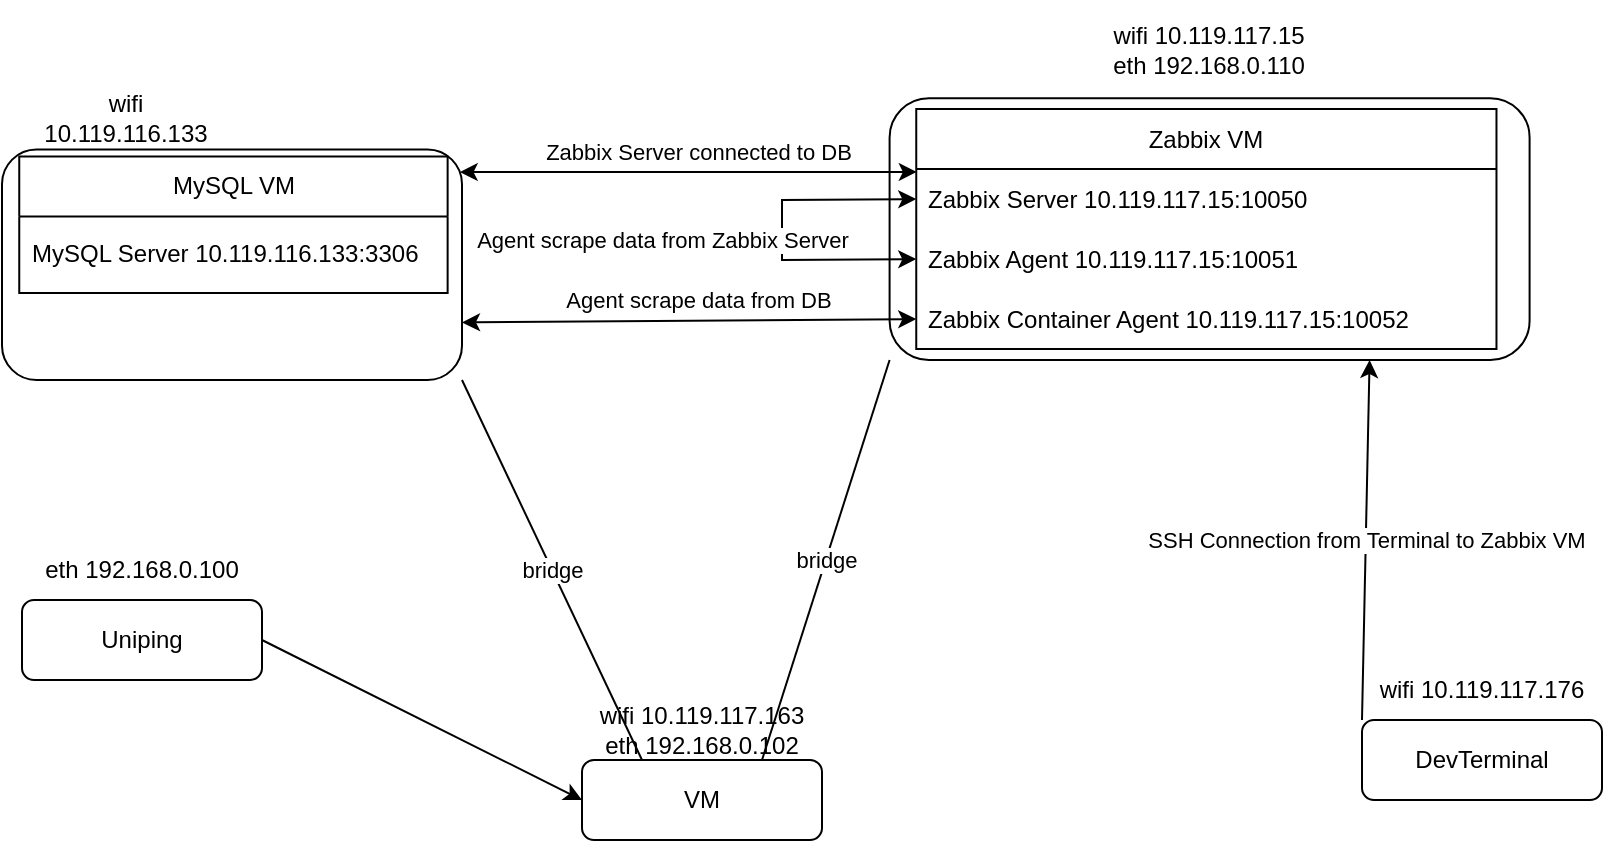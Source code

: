 <mxfile version="23.1.6" type="github">
  <diagram id="C5RBs43oDa-KdzZeNtuy" name="Page-1">
    <mxGraphModel dx="953" dy="528" grid="1" gridSize="10" guides="1" tooltips="1" connect="1" arrows="1" fold="1" page="1" pageScale="1" pageWidth="827" pageHeight="1169" math="0" shadow="0">
      <root>
        <mxCell id="WIyWlLk6GJQsqaUBKTNV-0" />
        <mxCell id="WIyWlLk6GJQsqaUBKTNV-1" parent="WIyWlLk6GJQsqaUBKTNV-0" />
        <mxCell id="tw2AUYOSc2pJroIqfaaH-5" value="bridge" style="endArrow=none;html=1;rounded=0;entryX=0;entryY=1;entryDx=0;entryDy=0;exitX=0.75;exitY=1;exitDx=0;exitDy=0;" parent="WIyWlLk6GJQsqaUBKTNV-1" source="tw2AUYOSc2pJroIqfaaH-7" target="WIyWlLk6GJQsqaUBKTNV-12" edge="1">
          <mxGeometry width="50" height="50" relative="1" as="geometry">
            <mxPoint x="430" y="440" as="sourcePoint" />
            <mxPoint x="480" y="390" as="targetPoint" />
          </mxGeometry>
        </mxCell>
        <mxCell id="tw2AUYOSc2pJroIqfaaH-6" value="bridge" style="endArrow=none;html=1;rounded=0;entryX=1;entryY=1;entryDx=0;entryDy=0;exitX=0.25;exitY=1;exitDx=0;exitDy=0;" parent="WIyWlLk6GJQsqaUBKTNV-1" source="tw2AUYOSc2pJroIqfaaH-7" target="WIyWlLk6GJQsqaUBKTNV-11" edge="1">
          <mxGeometry width="50" height="50" relative="1" as="geometry">
            <mxPoint x="320" y="360" as="sourcePoint" />
            <mxPoint x="350" y="330" as="targetPoint" />
          </mxGeometry>
        </mxCell>
        <mxCell id="tw2AUYOSc2pJroIqfaaH-15" value="" style="group;movable=1;resizable=1;rotatable=1;deletable=1;editable=1;locked=0;connectable=1;" parent="WIyWlLk6GJQsqaUBKTNV-1" vertex="1" connectable="0">
          <mxGeometry x="310" y="390" width="120" height="70" as="geometry" />
        </mxCell>
        <mxCell id="WIyWlLk6GJQsqaUBKTNV-7" value="VM" style="rounded=1;whiteSpace=wrap;html=1;fontSize=12;glass=0;strokeWidth=1;shadow=0;" parent="tw2AUYOSc2pJroIqfaaH-15" vertex="1">
          <mxGeometry y="30" width="120" height="40" as="geometry" />
        </mxCell>
        <mxCell id="tw2AUYOSc2pJroIqfaaH-7" value="wifi 10.119.117.163&lt;br&gt;eth 192.168.0.102" style="text;html=1;align=center;verticalAlign=middle;whiteSpace=wrap;rounded=0;" parent="tw2AUYOSc2pJroIqfaaH-15" vertex="1">
          <mxGeometry width="120" height="30" as="geometry" />
        </mxCell>
        <mxCell id="tw2AUYOSc2pJroIqfaaH-16" value="" style="group" parent="WIyWlLk6GJQsqaUBKTNV-1" vertex="1" connectable="0">
          <mxGeometry x="30" y="310" width="120" height="70" as="geometry" />
        </mxCell>
        <mxCell id="tw2AUYOSc2pJroIqfaaH-12" value="Uniping" style="rounded=1;whiteSpace=wrap;html=1;fontSize=12;glass=0;strokeWidth=1;shadow=0;" parent="tw2AUYOSc2pJroIqfaaH-16" vertex="1">
          <mxGeometry y="30" width="120" height="40" as="geometry" />
        </mxCell>
        <mxCell id="tw2AUYOSc2pJroIqfaaH-13" value="eth 192.168.0.100" style="text;html=1;align=center;verticalAlign=middle;whiteSpace=wrap;rounded=0;" parent="tw2AUYOSc2pJroIqfaaH-16" vertex="1">
          <mxGeometry width="120" height="30" as="geometry" />
        </mxCell>
        <mxCell id="tw2AUYOSc2pJroIqfaaH-25" value="" style="group" parent="WIyWlLk6GJQsqaUBKTNV-1" vertex="1" connectable="0">
          <mxGeometry x="700" y="370" width="120" height="70" as="geometry" />
        </mxCell>
        <mxCell id="tw2AUYOSc2pJroIqfaaH-23" value="DevTerminal" style="rounded=1;whiteSpace=wrap;html=1;fontSize=12;glass=0;strokeWidth=1;shadow=0;" parent="tw2AUYOSc2pJroIqfaaH-25" vertex="1">
          <mxGeometry y="30" width="120" height="40" as="geometry" />
        </mxCell>
        <mxCell id="tw2AUYOSc2pJroIqfaaH-24" value="wifi 10.119.117.176" style="text;html=1;align=center;verticalAlign=middle;whiteSpace=wrap;rounded=0;" parent="tw2AUYOSc2pJroIqfaaH-25" vertex="1">
          <mxGeometry width="120" height="30" as="geometry" />
        </mxCell>
        <mxCell id="aIKH67vCFOzoPOkgElsJ-0" value="" style="endArrow=classic;html=1;rounded=0;entryX=0;entryY=0.5;entryDx=0;entryDy=0;exitX=1;exitY=0.5;exitDx=0;exitDy=0;" edge="1" parent="WIyWlLk6GJQsqaUBKTNV-1" source="tw2AUYOSc2pJroIqfaaH-12" target="WIyWlLk6GJQsqaUBKTNV-7">
          <mxGeometry width="50" height="50" relative="1" as="geometry">
            <mxPoint x="196" y="360" as="sourcePoint" />
            <mxPoint x="246" y="310" as="targetPoint" />
          </mxGeometry>
        </mxCell>
        <mxCell id="aIKH67vCFOzoPOkgElsJ-1" value="SSH Connection from Terminal to Zabbix VM" style="endArrow=classic;html=1;rounded=0;entryX=0.75;entryY=1;entryDx=0;entryDy=0;exitX=0;exitY=0;exitDx=0;exitDy=0;" edge="1" parent="WIyWlLk6GJQsqaUBKTNV-1" source="tw2AUYOSc2pJroIqfaaH-23" target="WIyWlLk6GJQsqaUBKTNV-12">
          <mxGeometry width="50" height="50" relative="1" as="geometry">
            <mxPoint x="296" y="370" as="sourcePoint" />
            <mxPoint x="346" y="320" as="targetPoint" />
          </mxGeometry>
        </mxCell>
        <mxCell id="aIKH67vCFOzoPOkgElsJ-6" value="" style="group" vertex="1" connectable="0" parent="WIyWlLk6GJQsqaUBKTNV-1">
          <mxGeometry x="450" y="50" width="320" height="180" as="geometry" />
        </mxCell>
        <mxCell id="aIKH67vCFOzoPOkgElsJ-7" value="" style="group" vertex="1" connectable="0" parent="aIKH67vCFOzoPOkgElsJ-6">
          <mxGeometry x="13.793" y="-10" width="320" height="180" as="geometry" />
        </mxCell>
        <mxCell id="WIyWlLk6GJQsqaUBKTNV-12" value="" style="rounded=1;whiteSpace=wrap;html=1;fontSize=12;glass=0;strokeWidth=1;shadow=0;" parent="aIKH67vCFOzoPOkgElsJ-7" vertex="1">
          <mxGeometry y="49.091" width="320" height="130.909" as="geometry" />
        </mxCell>
        <mxCell id="tw2AUYOSc2pJroIqfaaH-8" value="wifi 10.119.117.15&lt;br&gt;eth 192.168.0.110" style="text;html=1;align=center;verticalAlign=middle;whiteSpace=wrap;rounded=0;" parent="aIKH67vCFOzoPOkgElsJ-7" vertex="1">
          <mxGeometry x="13.333" width="293.333" height="49.091" as="geometry" />
        </mxCell>
        <mxCell id="aIKH67vCFOzoPOkgElsJ-2" value="Zabbix VM" style="swimlane;fontStyle=0;childLayout=stackLayout;horizontal=1;startSize=30;horizontalStack=0;resizeParent=1;resizeParentMax=0;resizeLast=0;collapsible=1;marginBottom=0;whiteSpace=wrap;html=1;" vertex="1" parent="aIKH67vCFOzoPOkgElsJ-7">
          <mxGeometry x="13.331" y="54.55" width="290.117" height="120" as="geometry">
            <mxRectangle x="19.33" y="54.55" width="100" height="30" as="alternateBounds" />
          </mxGeometry>
        </mxCell>
        <mxCell id="aIKH67vCFOzoPOkgElsJ-3" value="Zabbix Server 10.119.117.15:10050" style="text;strokeColor=none;fillColor=none;align=left;verticalAlign=middle;spacingLeft=4;spacingRight=4;overflow=hidden;points=[[0,0.5],[1,0.5]];portConstraint=eastwest;rotatable=0;whiteSpace=wrap;html=1;" vertex="1" parent="aIKH67vCFOzoPOkgElsJ-2">
          <mxGeometry y="30" width="290.117" height="30" as="geometry" />
        </mxCell>
        <mxCell id="aIKH67vCFOzoPOkgElsJ-4" value="Zabbix Agent 10.119.117.15:10051" style="text;strokeColor=none;fillColor=none;align=left;verticalAlign=middle;spacingLeft=4;spacingRight=4;overflow=hidden;points=[[0,0.5],[1,0.5]];portConstraint=eastwest;rotatable=0;whiteSpace=wrap;html=1;" vertex="1" parent="aIKH67vCFOzoPOkgElsJ-2">
          <mxGeometry y="60" width="290.117" height="30" as="geometry" />
        </mxCell>
        <mxCell id="aIKH67vCFOzoPOkgElsJ-5" value="Zabbix Container Agent 10.119.117.15:10052" style="text;strokeColor=none;fillColor=none;align=left;verticalAlign=middle;spacingLeft=4;spacingRight=4;overflow=hidden;points=[[0,0.5],[1,0.5]];portConstraint=eastwest;rotatable=0;whiteSpace=wrap;html=1;" vertex="1" parent="aIKH67vCFOzoPOkgElsJ-2">
          <mxGeometry y="90" width="290.117" height="30" as="geometry" />
        </mxCell>
        <mxCell id="aIKH67vCFOzoPOkgElsJ-12" value="Agent scrape data from Zabbix Server" style="endArrow=classic;startArrow=classic;html=1;rounded=0;entryX=0;entryY=0.5;entryDx=0;entryDy=0;exitX=0;exitY=0.5;exitDx=0;exitDy=0;" edge="1" parent="aIKH67vCFOzoPOkgElsJ-2" source="aIKH67vCFOzoPOkgElsJ-3" target="aIKH67vCFOzoPOkgElsJ-4">
          <mxGeometry x="0.061" y="-60" width="50" height="50" relative="1" as="geometry">
            <mxPoint x="-34.021" y="15.45" as="sourcePoint" />
            <mxPoint x="-20.228" y="135.45" as="targetPoint" />
            <Array as="points">
              <mxPoint x="-67.124" y="45.45" />
              <mxPoint x="-67.124" y="75.45" />
            </Array>
            <mxPoint as="offset" />
          </mxGeometry>
        </mxCell>
        <mxCell id="aIKH67vCFOzoPOkgElsJ-10" value="Agent scrape data from DB" style="endArrow=classic;startArrow=classic;html=1;rounded=0;exitX=1;exitY=0.75;exitDx=0;exitDy=0;entryX=0;entryY=0.5;entryDx=0;entryDy=0;" edge="1" parent="WIyWlLk6GJQsqaUBKTNV-1" source="WIyWlLk6GJQsqaUBKTNV-11" target="aIKH67vCFOzoPOkgElsJ-5">
          <mxGeometry x="0.043" y="10" width="50" height="50" relative="1" as="geometry">
            <mxPoint x="470" y="320" as="sourcePoint" />
            <mxPoint x="490" y="200" as="targetPoint" />
            <Array as="points" />
            <mxPoint as="offset" />
          </mxGeometry>
        </mxCell>
        <mxCell id="aIKH67vCFOzoPOkgElsJ-11" value="Zabbix Server connected to DB" style="endArrow=classic;startArrow=classic;html=1;rounded=0;entryX=0.001;entryY=0.048;entryDx=0;entryDy=0;exitX=0.995;exitY=0.098;exitDx=0;exitDy=0;entryPerimeter=0;exitPerimeter=0;" edge="1" parent="WIyWlLk6GJQsqaUBKTNV-1" source="WIyWlLk6GJQsqaUBKTNV-11" target="aIKH67vCFOzoPOkgElsJ-3">
          <mxGeometry x="0.043" y="10" width="50" height="50" relative="1" as="geometry">
            <mxPoint x="170" y="90" as="sourcePoint" />
            <mxPoint x="459" y="125" as="targetPoint" />
            <Array as="points" />
            <mxPoint as="offset" />
          </mxGeometry>
        </mxCell>
        <mxCell id="aIKH67vCFOzoPOkgElsJ-18" value="" style="group" vertex="1" connectable="0" parent="WIyWlLk6GJQsqaUBKTNV-1">
          <mxGeometry x="20" y="80" width="230" height="150" as="geometry" />
        </mxCell>
        <mxCell id="WIyWlLk6GJQsqaUBKTNV-11" value="" style="rounded=1;whiteSpace=wrap;html=1;fontSize=12;glass=0;strokeWidth=1;shadow=0;" parent="aIKH67vCFOzoPOkgElsJ-18" vertex="1">
          <mxGeometry y="34.751" width="230" height="115.249" as="geometry" />
        </mxCell>
        <mxCell id="tw2AUYOSc2pJroIqfaaH-9" value="wifi 10.119.116.133" style="text;html=1;align=center;verticalAlign=middle;whiteSpace=wrap;rounded=0;" parent="aIKH67vCFOzoPOkgElsJ-18" vertex="1">
          <mxGeometry x="17.25" width="90.083" height="38.231" as="geometry" />
        </mxCell>
        <mxCell id="aIKH67vCFOzoPOkgElsJ-14" value="MySQL VM" style="swimlane;fontStyle=0;childLayout=stackLayout;horizontal=1;startSize=30;horizontalStack=0;resizeParent=1;resizeParentMax=0;resizeLast=0;collapsible=1;marginBottom=0;whiteSpace=wrap;html=1;" vertex="1" parent="aIKH67vCFOzoPOkgElsJ-18">
          <mxGeometry x="8.625" y="38.231" width="214.188" height="68.231" as="geometry" />
        </mxCell>
        <mxCell id="aIKH67vCFOzoPOkgElsJ-15" value="MySQL Server 10.119.116.133:3306" style="text;strokeColor=none;fillColor=none;align=left;verticalAlign=middle;spacingLeft=4;spacingRight=4;overflow=hidden;points=[[0,0.5],[1,0.5]];portConstraint=eastwest;rotatable=0;whiteSpace=wrap;html=1;" vertex="1" parent="aIKH67vCFOzoPOkgElsJ-14">
          <mxGeometry y="30" width="214.188" height="38.231" as="geometry" />
        </mxCell>
      </root>
    </mxGraphModel>
  </diagram>
</mxfile>

